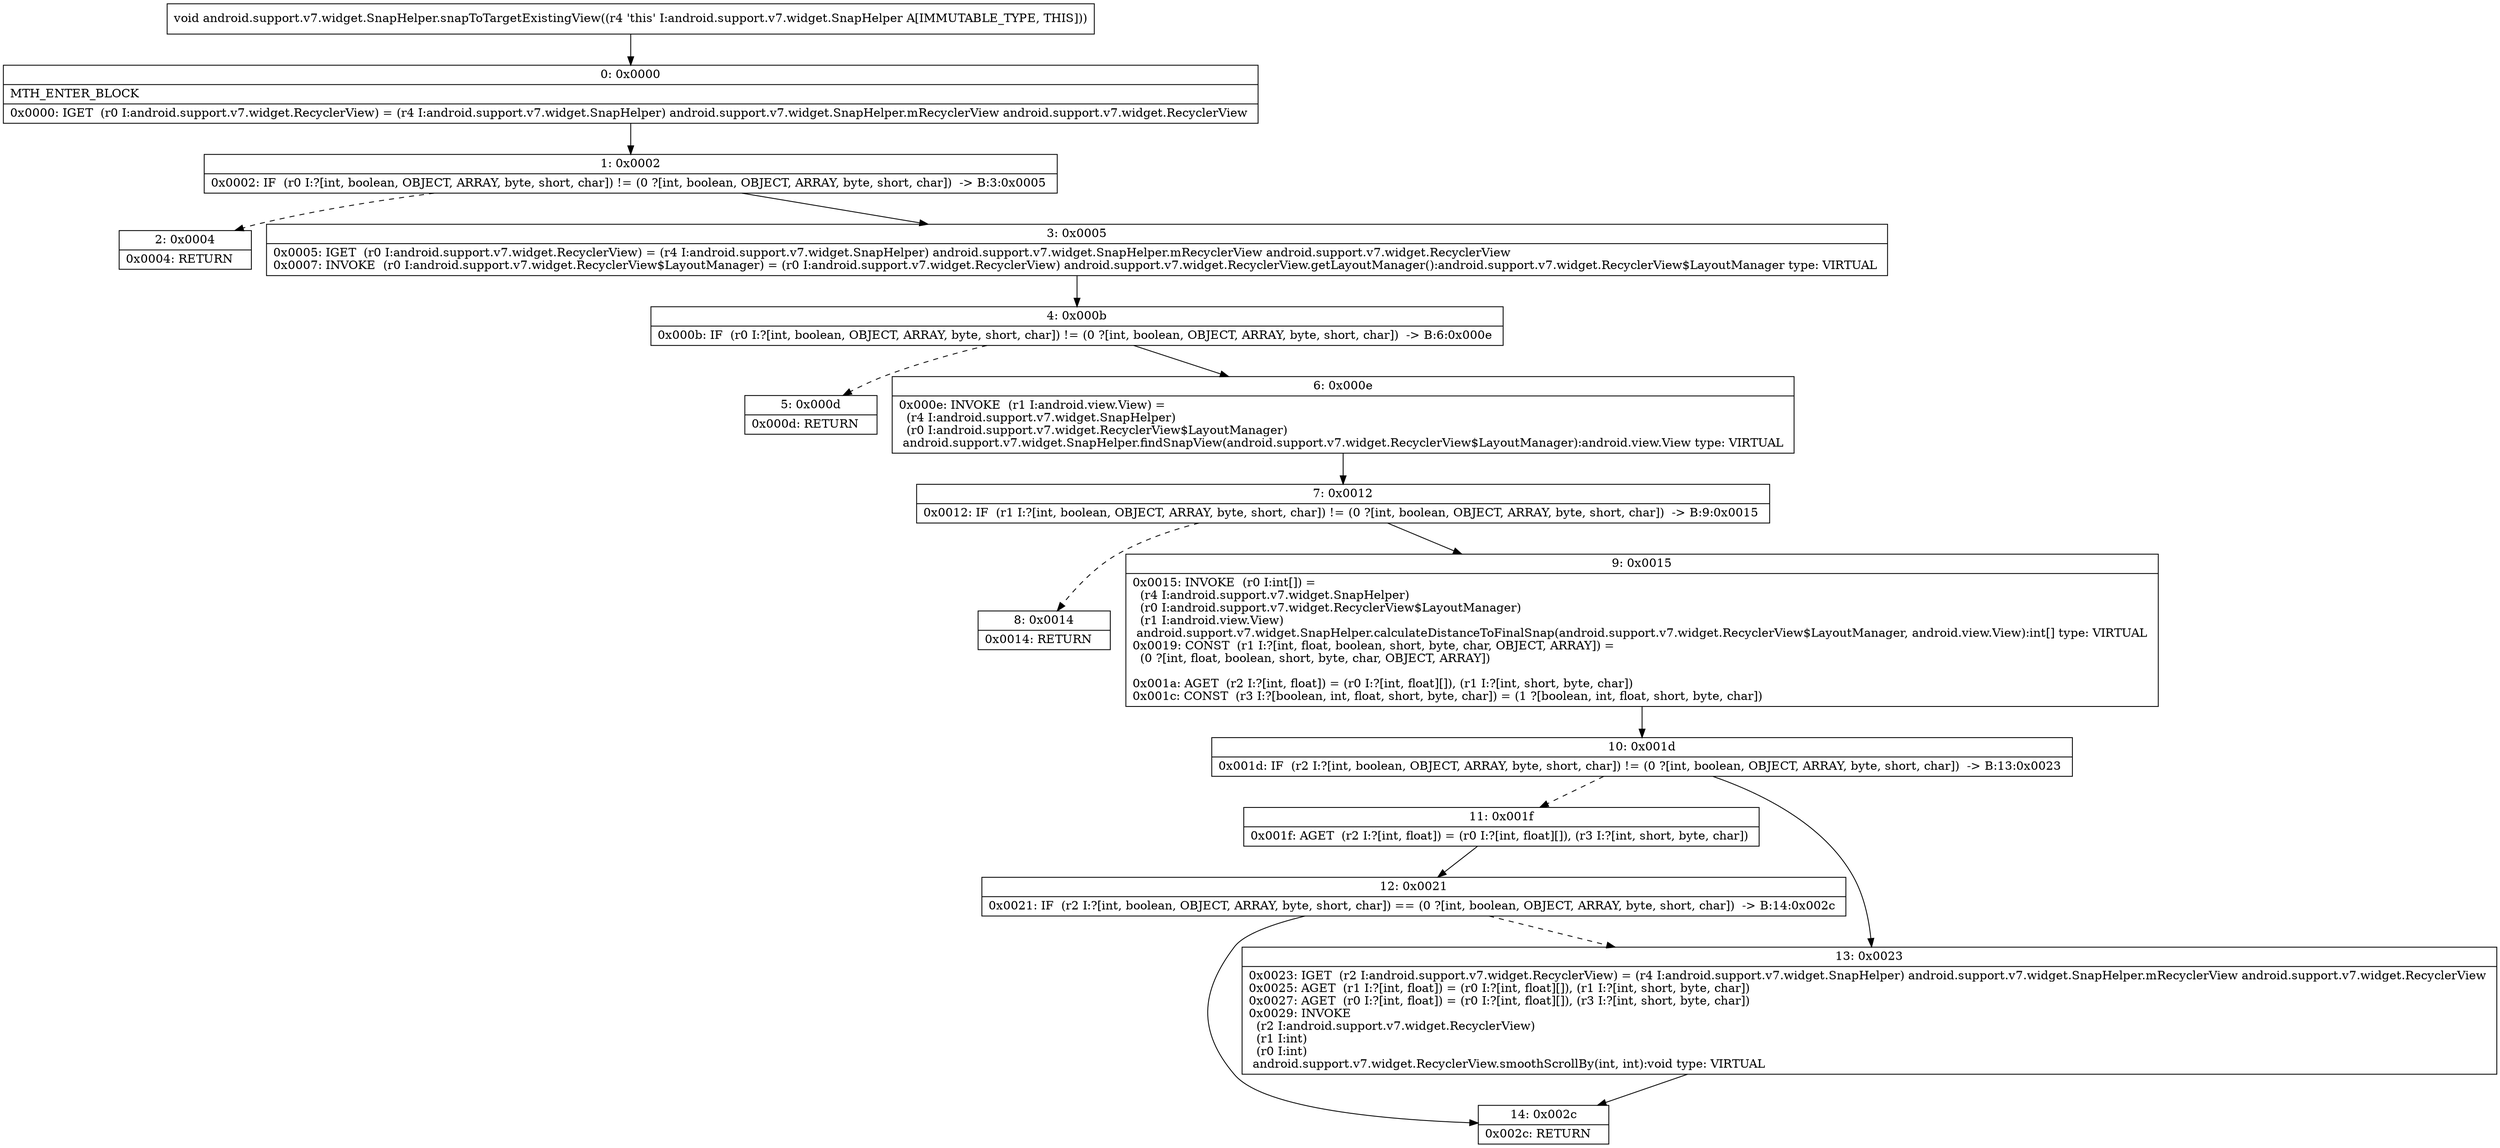 digraph "CFG forandroid.support.v7.widget.SnapHelper.snapToTargetExistingView()V" {
Node_0 [shape=record,label="{0\:\ 0x0000|MTH_ENTER_BLOCK\l|0x0000: IGET  (r0 I:android.support.v7.widget.RecyclerView) = (r4 I:android.support.v7.widget.SnapHelper) android.support.v7.widget.SnapHelper.mRecyclerView android.support.v7.widget.RecyclerView \l}"];
Node_1 [shape=record,label="{1\:\ 0x0002|0x0002: IF  (r0 I:?[int, boolean, OBJECT, ARRAY, byte, short, char]) != (0 ?[int, boolean, OBJECT, ARRAY, byte, short, char])  \-\> B:3:0x0005 \l}"];
Node_2 [shape=record,label="{2\:\ 0x0004|0x0004: RETURN   \l}"];
Node_3 [shape=record,label="{3\:\ 0x0005|0x0005: IGET  (r0 I:android.support.v7.widget.RecyclerView) = (r4 I:android.support.v7.widget.SnapHelper) android.support.v7.widget.SnapHelper.mRecyclerView android.support.v7.widget.RecyclerView \l0x0007: INVOKE  (r0 I:android.support.v7.widget.RecyclerView$LayoutManager) = (r0 I:android.support.v7.widget.RecyclerView) android.support.v7.widget.RecyclerView.getLayoutManager():android.support.v7.widget.RecyclerView$LayoutManager type: VIRTUAL \l}"];
Node_4 [shape=record,label="{4\:\ 0x000b|0x000b: IF  (r0 I:?[int, boolean, OBJECT, ARRAY, byte, short, char]) != (0 ?[int, boolean, OBJECT, ARRAY, byte, short, char])  \-\> B:6:0x000e \l}"];
Node_5 [shape=record,label="{5\:\ 0x000d|0x000d: RETURN   \l}"];
Node_6 [shape=record,label="{6\:\ 0x000e|0x000e: INVOKE  (r1 I:android.view.View) = \l  (r4 I:android.support.v7.widget.SnapHelper)\l  (r0 I:android.support.v7.widget.RecyclerView$LayoutManager)\l android.support.v7.widget.SnapHelper.findSnapView(android.support.v7.widget.RecyclerView$LayoutManager):android.view.View type: VIRTUAL \l}"];
Node_7 [shape=record,label="{7\:\ 0x0012|0x0012: IF  (r1 I:?[int, boolean, OBJECT, ARRAY, byte, short, char]) != (0 ?[int, boolean, OBJECT, ARRAY, byte, short, char])  \-\> B:9:0x0015 \l}"];
Node_8 [shape=record,label="{8\:\ 0x0014|0x0014: RETURN   \l}"];
Node_9 [shape=record,label="{9\:\ 0x0015|0x0015: INVOKE  (r0 I:int[]) = \l  (r4 I:android.support.v7.widget.SnapHelper)\l  (r0 I:android.support.v7.widget.RecyclerView$LayoutManager)\l  (r1 I:android.view.View)\l android.support.v7.widget.SnapHelper.calculateDistanceToFinalSnap(android.support.v7.widget.RecyclerView$LayoutManager, android.view.View):int[] type: VIRTUAL \l0x0019: CONST  (r1 I:?[int, float, boolean, short, byte, char, OBJECT, ARRAY]) = \l  (0 ?[int, float, boolean, short, byte, char, OBJECT, ARRAY])\l \l0x001a: AGET  (r2 I:?[int, float]) = (r0 I:?[int, float][]), (r1 I:?[int, short, byte, char]) \l0x001c: CONST  (r3 I:?[boolean, int, float, short, byte, char]) = (1 ?[boolean, int, float, short, byte, char]) \l}"];
Node_10 [shape=record,label="{10\:\ 0x001d|0x001d: IF  (r2 I:?[int, boolean, OBJECT, ARRAY, byte, short, char]) != (0 ?[int, boolean, OBJECT, ARRAY, byte, short, char])  \-\> B:13:0x0023 \l}"];
Node_11 [shape=record,label="{11\:\ 0x001f|0x001f: AGET  (r2 I:?[int, float]) = (r0 I:?[int, float][]), (r3 I:?[int, short, byte, char]) \l}"];
Node_12 [shape=record,label="{12\:\ 0x0021|0x0021: IF  (r2 I:?[int, boolean, OBJECT, ARRAY, byte, short, char]) == (0 ?[int, boolean, OBJECT, ARRAY, byte, short, char])  \-\> B:14:0x002c \l}"];
Node_13 [shape=record,label="{13\:\ 0x0023|0x0023: IGET  (r2 I:android.support.v7.widget.RecyclerView) = (r4 I:android.support.v7.widget.SnapHelper) android.support.v7.widget.SnapHelper.mRecyclerView android.support.v7.widget.RecyclerView \l0x0025: AGET  (r1 I:?[int, float]) = (r0 I:?[int, float][]), (r1 I:?[int, short, byte, char]) \l0x0027: AGET  (r0 I:?[int, float]) = (r0 I:?[int, float][]), (r3 I:?[int, short, byte, char]) \l0x0029: INVOKE  \l  (r2 I:android.support.v7.widget.RecyclerView)\l  (r1 I:int)\l  (r0 I:int)\l android.support.v7.widget.RecyclerView.smoothScrollBy(int, int):void type: VIRTUAL \l}"];
Node_14 [shape=record,label="{14\:\ 0x002c|0x002c: RETURN   \l}"];
MethodNode[shape=record,label="{void android.support.v7.widget.SnapHelper.snapToTargetExistingView((r4 'this' I:android.support.v7.widget.SnapHelper A[IMMUTABLE_TYPE, THIS])) }"];
MethodNode -> Node_0;
Node_0 -> Node_1;
Node_1 -> Node_2[style=dashed];
Node_1 -> Node_3;
Node_3 -> Node_4;
Node_4 -> Node_5[style=dashed];
Node_4 -> Node_6;
Node_6 -> Node_7;
Node_7 -> Node_8[style=dashed];
Node_7 -> Node_9;
Node_9 -> Node_10;
Node_10 -> Node_11[style=dashed];
Node_10 -> Node_13;
Node_11 -> Node_12;
Node_12 -> Node_13[style=dashed];
Node_12 -> Node_14;
Node_13 -> Node_14;
}

